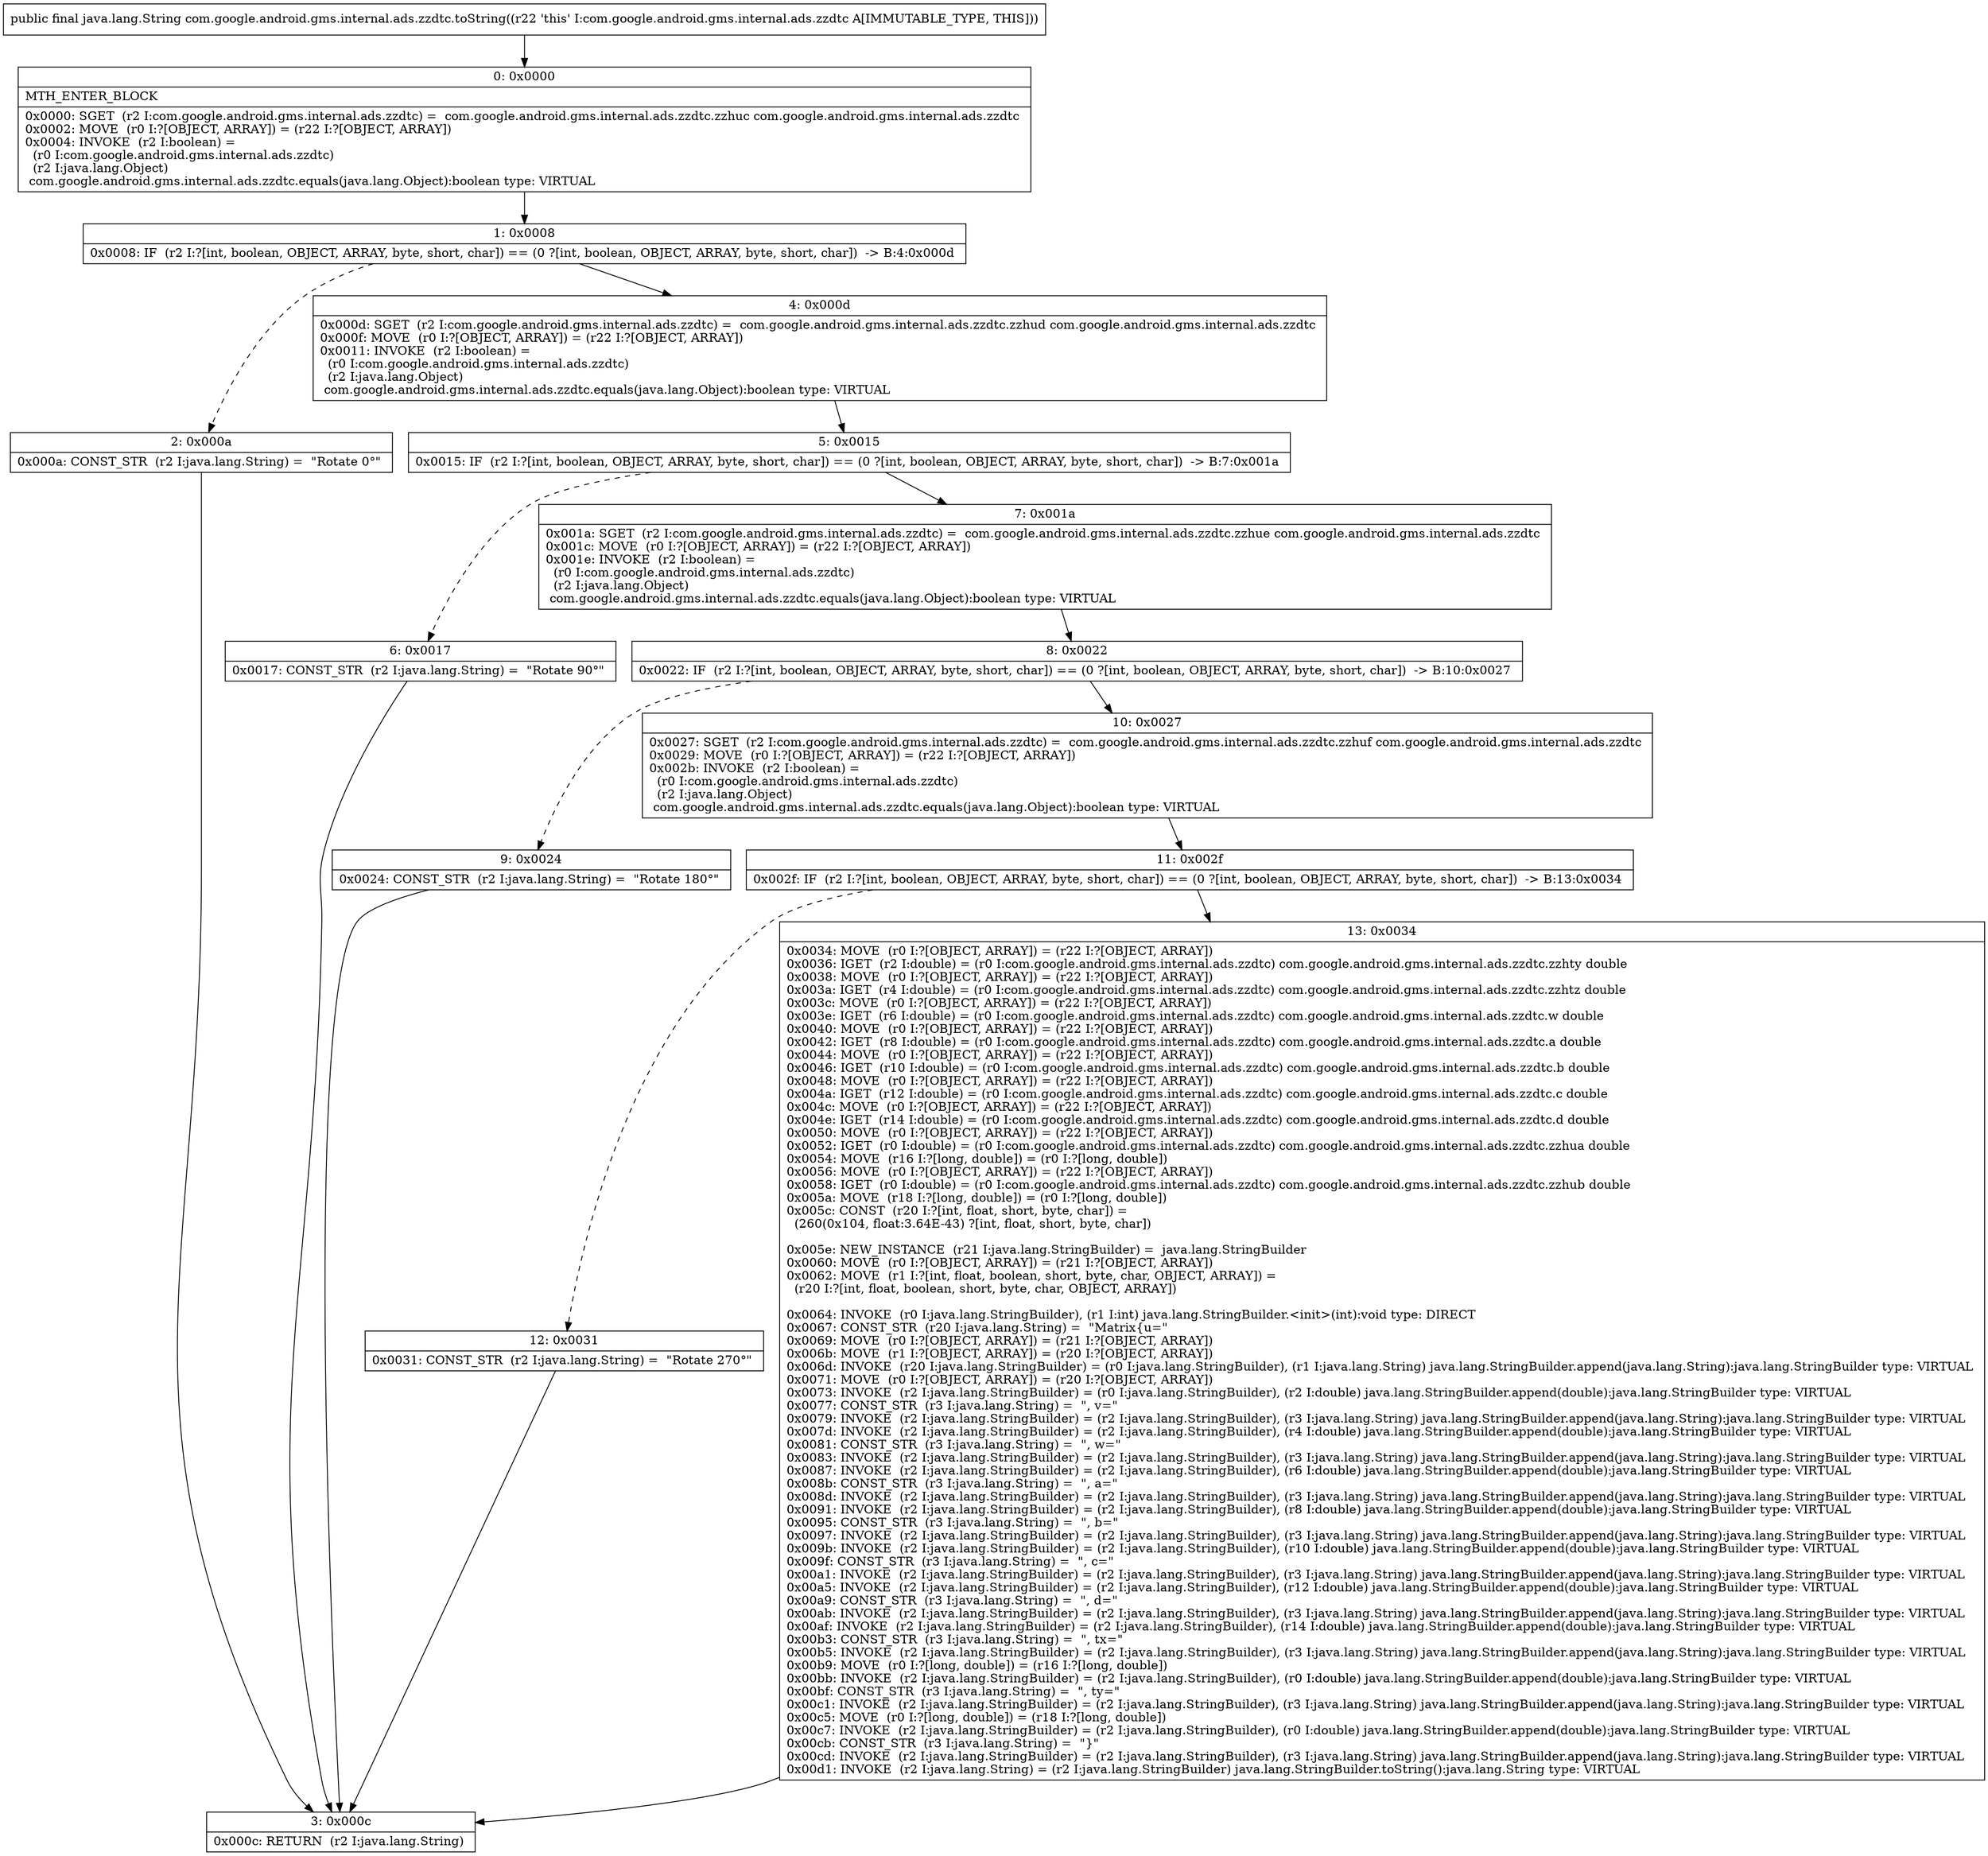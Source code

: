 digraph "CFG forcom.google.android.gms.internal.ads.zzdtc.toString()Ljava\/lang\/String;" {
Node_0 [shape=record,label="{0\:\ 0x0000|MTH_ENTER_BLOCK\l|0x0000: SGET  (r2 I:com.google.android.gms.internal.ads.zzdtc) =  com.google.android.gms.internal.ads.zzdtc.zzhuc com.google.android.gms.internal.ads.zzdtc \l0x0002: MOVE  (r0 I:?[OBJECT, ARRAY]) = (r22 I:?[OBJECT, ARRAY]) \l0x0004: INVOKE  (r2 I:boolean) = \l  (r0 I:com.google.android.gms.internal.ads.zzdtc)\l  (r2 I:java.lang.Object)\l com.google.android.gms.internal.ads.zzdtc.equals(java.lang.Object):boolean type: VIRTUAL \l}"];
Node_1 [shape=record,label="{1\:\ 0x0008|0x0008: IF  (r2 I:?[int, boolean, OBJECT, ARRAY, byte, short, char]) == (0 ?[int, boolean, OBJECT, ARRAY, byte, short, char])  \-\> B:4:0x000d \l}"];
Node_2 [shape=record,label="{2\:\ 0x000a|0x000a: CONST_STR  (r2 I:java.lang.String) =  \"Rotate 0°\" \l}"];
Node_3 [shape=record,label="{3\:\ 0x000c|0x000c: RETURN  (r2 I:java.lang.String) \l}"];
Node_4 [shape=record,label="{4\:\ 0x000d|0x000d: SGET  (r2 I:com.google.android.gms.internal.ads.zzdtc) =  com.google.android.gms.internal.ads.zzdtc.zzhud com.google.android.gms.internal.ads.zzdtc \l0x000f: MOVE  (r0 I:?[OBJECT, ARRAY]) = (r22 I:?[OBJECT, ARRAY]) \l0x0011: INVOKE  (r2 I:boolean) = \l  (r0 I:com.google.android.gms.internal.ads.zzdtc)\l  (r2 I:java.lang.Object)\l com.google.android.gms.internal.ads.zzdtc.equals(java.lang.Object):boolean type: VIRTUAL \l}"];
Node_5 [shape=record,label="{5\:\ 0x0015|0x0015: IF  (r2 I:?[int, boolean, OBJECT, ARRAY, byte, short, char]) == (0 ?[int, boolean, OBJECT, ARRAY, byte, short, char])  \-\> B:7:0x001a \l}"];
Node_6 [shape=record,label="{6\:\ 0x0017|0x0017: CONST_STR  (r2 I:java.lang.String) =  \"Rotate 90°\" \l}"];
Node_7 [shape=record,label="{7\:\ 0x001a|0x001a: SGET  (r2 I:com.google.android.gms.internal.ads.zzdtc) =  com.google.android.gms.internal.ads.zzdtc.zzhue com.google.android.gms.internal.ads.zzdtc \l0x001c: MOVE  (r0 I:?[OBJECT, ARRAY]) = (r22 I:?[OBJECT, ARRAY]) \l0x001e: INVOKE  (r2 I:boolean) = \l  (r0 I:com.google.android.gms.internal.ads.zzdtc)\l  (r2 I:java.lang.Object)\l com.google.android.gms.internal.ads.zzdtc.equals(java.lang.Object):boolean type: VIRTUAL \l}"];
Node_8 [shape=record,label="{8\:\ 0x0022|0x0022: IF  (r2 I:?[int, boolean, OBJECT, ARRAY, byte, short, char]) == (0 ?[int, boolean, OBJECT, ARRAY, byte, short, char])  \-\> B:10:0x0027 \l}"];
Node_9 [shape=record,label="{9\:\ 0x0024|0x0024: CONST_STR  (r2 I:java.lang.String) =  \"Rotate 180°\" \l}"];
Node_10 [shape=record,label="{10\:\ 0x0027|0x0027: SGET  (r2 I:com.google.android.gms.internal.ads.zzdtc) =  com.google.android.gms.internal.ads.zzdtc.zzhuf com.google.android.gms.internal.ads.zzdtc \l0x0029: MOVE  (r0 I:?[OBJECT, ARRAY]) = (r22 I:?[OBJECT, ARRAY]) \l0x002b: INVOKE  (r2 I:boolean) = \l  (r0 I:com.google.android.gms.internal.ads.zzdtc)\l  (r2 I:java.lang.Object)\l com.google.android.gms.internal.ads.zzdtc.equals(java.lang.Object):boolean type: VIRTUAL \l}"];
Node_11 [shape=record,label="{11\:\ 0x002f|0x002f: IF  (r2 I:?[int, boolean, OBJECT, ARRAY, byte, short, char]) == (0 ?[int, boolean, OBJECT, ARRAY, byte, short, char])  \-\> B:13:0x0034 \l}"];
Node_12 [shape=record,label="{12\:\ 0x0031|0x0031: CONST_STR  (r2 I:java.lang.String) =  \"Rotate 270°\" \l}"];
Node_13 [shape=record,label="{13\:\ 0x0034|0x0034: MOVE  (r0 I:?[OBJECT, ARRAY]) = (r22 I:?[OBJECT, ARRAY]) \l0x0036: IGET  (r2 I:double) = (r0 I:com.google.android.gms.internal.ads.zzdtc) com.google.android.gms.internal.ads.zzdtc.zzhty double \l0x0038: MOVE  (r0 I:?[OBJECT, ARRAY]) = (r22 I:?[OBJECT, ARRAY]) \l0x003a: IGET  (r4 I:double) = (r0 I:com.google.android.gms.internal.ads.zzdtc) com.google.android.gms.internal.ads.zzdtc.zzhtz double \l0x003c: MOVE  (r0 I:?[OBJECT, ARRAY]) = (r22 I:?[OBJECT, ARRAY]) \l0x003e: IGET  (r6 I:double) = (r0 I:com.google.android.gms.internal.ads.zzdtc) com.google.android.gms.internal.ads.zzdtc.w double \l0x0040: MOVE  (r0 I:?[OBJECT, ARRAY]) = (r22 I:?[OBJECT, ARRAY]) \l0x0042: IGET  (r8 I:double) = (r0 I:com.google.android.gms.internal.ads.zzdtc) com.google.android.gms.internal.ads.zzdtc.a double \l0x0044: MOVE  (r0 I:?[OBJECT, ARRAY]) = (r22 I:?[OBJECT, ARRAY]) \l0x0046: IGET  (r10 I:double) = (r0 I:com.google.android.gms.internal.ads.zzdtc) com.google.android.gms.internal.ads.zzdtc.b double \l0x0048: MOVE  (r0 I:?[OBJECT, ARRAY]) = (r22 I:?[OBJECT, ARRAY]) \l0x004a: IGET  (r12 I:double) = (r0 I:com.google.android.gms.internal.ads.zzdtc) com.google.android.gms.internal.ads.zzdtc.c double \l0x004c: MOVE  (r0 I:?[OBJECT, ARRAY]) = (r22 I:?[OBJECT, ARRAY]) \l0x004e: IGET  (r14 I:double) = (r0 I:com.google.android.gms.internal.ads.zzdtc) com.google.android.gms.internal.ads.zzdtc.d double \l0x0050: MOVE  (r0 I:?[OBJECT, ARRAY]) = (r22 I:?[OBJECT, ARRAY]) \l0x0052: IGET  (r0 I:double) = (r0 I:com.google.android.gms.internal.ads.zzdtc) com.google.android.gms.internal.ads.zzdtc.zzhua double \l0x0054: MOVE  (r16 I:?[long, double]) = (r0 I:?[long, double]) \l0x0056: MOVE  (r0 I:?[OBJECT, ARRAY]) = (r22 I:?[OBJECT, ARRAY]) \l0x0058: IGET  (r0 I:double) = (r0 I:com.google.android.gms.internal.ads.zzdtc) com.google.android.gms.internal.ads.zzdtc.zzhub double \l0x005a: MOVE  (r18 I:?[long, double]) = (r0 I:?[long, double]) \l0x005c: CONST  (r20 I:?[int, float, short, byte, char]) = \l  (260(0x104, float:3.64E\-43) ?[int, float, short, byte, char])\l \l0x005e: NEW_INSTANCE  (r21 I:java.lang.StringBuilder) =  java.lang.StringBuilder \l0x0060: MOVE  (r0 I:?[OBJECT, ARRAY]) = (r21 I:?[OBJECT, ARRAY]) \l0x0062: MOVE  (r1 I:?[int, float, boolean, short, byte, char, OBJECT, ARRAY]) = \l  (r20 I:?[int, float, boolean, short, byte, char, OBJECT, ARRAY])\l \l0x0064: INVOKE  (r0 I:java.lang.StringBuilder), (r1 I:int) java.lang.StringBuilder.\<init\>(int):void type: DIRECT \l0x0067: CONST_STR  (r20 I:java.lang.String) =  \"Matrix\{u=\" \l0x0069: MOVE  (r0 I:?[OBJECT, ARRAY]) = (r21 I:?[OBJECT, ARRAY]) \l0x006b: MOVE  (r1 I:?[OBJECT, ARRAY]) = (r20 I:?[OBJECT, ARRAY]) \l0x006d: INVOKE  (r20 I:java.lang.StringBuilder) = (r0 I:java.lang.StringBuilder), (r1 I:java.lang.String) java.lang.StringBuilder.append(java.lang.String):java.lang.StringBuilder type: VIRTUAL \l0x0071: MOVE  (r0 I:?[OBJECT, ARRAY]) = (r20 I:?[OBJECT, ARRAY]) \l0x0073: INVOKE  (r2 I:java.lang.StringBuilder) = (r0 I:java.lang.StringBuilder), (r2 I:double) java.lang.StringBuilder.append(double):java.lang.StringBuilder type: VIRTUAL \l0x0077: CONST_STR  (r3 I:java.lang.String) =  \", v=\" \l0x0079: INVOKE  (r2 I:java.lang.StringBuilder) = (r2 I:java.lang.StringBuilder), (r3 I:java.lang.String) java.lang.StringBuilder.append(java.lang.String):java.lang.StringBuilder type: VIRTUAL \l0x007d: INVOKE  (r2 I:java.lang.StringBuilder) = (r2 I:java.lang.StringBuilder), (r4 I:double) java.lang.StringBuilder.append(double):java.lang.StringBuilder type: VIRTUAL \l0x0081: CONST_STR  (r3 I:java.lang.String) =  \", w=\" \l0x0083: INVOKE  (r2 I:java.lang.StringBuilder) = (r2 I:java.lang.StringBuilder), (r3 I:java.lang.String) java.lang.StringBuilder.append(java.lang.String):java.lang.StringBuilder type: VIRTUAL \l0x0087: INVOKE  (r2 I:java.lang.StringBuilder) = (r2 I:java.lang.StringBuilder), (r6 I:double) java.lang.StringBuilder.append(double):java.lang.StringBuilder type: VIRTUAL \l0x008b: CONST_STR  (r3 I:java.lang.String) =  \", a=\" \l0x008d: INVOKE  (r2 I:java.lang.StringBuilder) = (r2 I:java.lang.StringBuilder), (r3 I:java.lang.String) java.lang.StringBuilder.append(java.lang.String):java.lang.StringBuilder type: VIRTUAL \l0x0091: INVOKE  (r2 I:java.lang.StringBuilder) = (r2 I:java.lang.StringBuilder), (r8 I:double) java.lang.StringBuilder.append(double):java.lang.StringBuilder type: VIRTUAL \l0x0095: CONST_STR  (r3 I:java.lang.String) =  \", b=\" \l0x0097: INVOKE  (r2 I:java.lang.StringBuilder) = (r2 I:java.lang.StringBuilder), (r3 I:java.lang.String) java.lang.StringBuilder.append(java.lang.String):java.lang.StringBuilder type: VIRTUAL \l0x009b: INVOKE  (r2 I:java.lang.StringBuilder) = (r2 I:java.lang.StringBuilder), (r10 I:double) java.lang.StringBuilder.append(double):java.lang.StringBuilder type: VIRTUAL \l0x009f: CONST_STR  (r3 I:java.lang.String) =  \", c=\" \l0x00a1: INVOKE  (r2 I:java.lang.StringBuilder) = (r2 I:java.lang.StringBuilder), (r3 I:java.lang.String) java.lang.StringBuilder.append(java.lang.String):java.lang.StringBuilder type: VIRTUAL \l0x00a5: INVOKE  (r2 I:java.lang.StringBuilder) = (r2 I:java.lang.StringBuilder), (r12 I:double) java.lang.StringBuilder.append(double):java.lang.StringBuilder type: VIRTUAL \l0x00a9: CONST_STR  (r3 I:java.lang.String) =  \", d=\" \l0x00ab: INVOKE  (r2 I:java.lang.StringBuilder) = (r2 I:java.lang.StringBuilder), (r3 I:java.lang.String) java.lang.StringBuilder.append(java.lang.String):java.lang.StringBuilder type: VIRTUAL \l0x00af: INVOKE  (r2 I:java.lang.StringBuilder) = (r2 I:java.lang.StringBuilder), (r14 I:double) java.lang.StringBuilder.append(double):java.lang.StringBuilder type: VIRTUAL \l0x00b3: CONST_STR  (r3 I:java.lang.String) =  \", tx=\" \l0x00b5: INVOKE  (r2 I:java.lang.StringBuilder) = (r2 I:java.lang.StringBuilder), (r3 I:java.lang.String) java.lang.StringBuilder.append(java.lang.String):java.lang.StringBuilder type: VIRTUAL \l0x00b9: MOVE  (r0 I:?[long, double]) = (r16 I:?[long, double]) \l0x00bb: INVOKE  (r2 I:java.lang.StringBuilder) = (r2 I:java.lang.StringBuilder), (r0 I:double) java.lang.StringBuilder.append(double):java.lang.StringBuilder type: VIRTUAL \l0x00bf: CONST_STR  (r3 I:java.lang.String) =  \", ty=\" \l0x00c1: INVOKE  (r2 I:java.lang.StringBuilder) = (r2 I:java.lang.StringBuilder), (r3 I:java.lang.String) java.lang.StringBuilder.append(java.lang.String):java.lang.StringBuilder type: VIRTUAL \l0x00c5: MOVE  (r0 I:?[long, double]) = (r18 I:?[long, double]) \l0x00c7: INVOKE  (r2 I:java.lang.StringBuilder) = (r2 I:java.lang.StringBuilder), (r0 I:double) java.lang.StringBuilder.append(double):java.lang.StringBuilder type: VIRTUAL \l0x00cb: CONST_STR  (r3 I:java.lang.String) =  \"\}\" \l0x00cd: INVOKE  (r2 I:java.lang.StringBuilder) = (r2 I:java.lang.StringBuilder), (r3 I:java.lang.String) java.lang.StringBuilder.append(java.lang.String):java.lang.StringBuilder type: VIRTUAL \l0x00d1: INVOKE  (r2 I:java.lang.String) = (r2 I:java.lang.StringBuilder) java.lang.StringBuilder.toString():java.lang.String type: VIRTUAL \l}"];
MethodNode[shape=record,label="{public final java.lang.String com.google.android.gms.internal.ads.zzdtc.toString((r22 'this' I:com.google.android.gms.internal.ads.zzdtc A[IMMUTABLE_TYPE, THIS])) }"];
MethodNode -> Node_0;
Node_0 -> Node_1;
Node_1 -> Node_2[style=dashed];
Node_1 -> Node_4;
Node_2 -> Node_3;
Node_4 -> Node_5;
Node_5 -> Node_6[style=dashed];
Node_5 -> Node_7;
Node_6 -> Node_3;
Node_7 -> Node_8;
Node_8 -> Node_9[style=dashed];
Node_8 -> Node_10;
Node_9 -> Node_3;
Node_10 -> Node_11;
Node_11 -> Node_12[style=dashed];
Node_11 -> Node_13;
Node_12 -> Node_3;
Node_13 -> Node_3;
}

